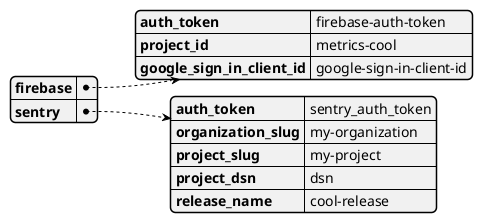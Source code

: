 @startyaml update_config_example

firebase:
    auth_token: "firebase-auth-token"
    project_id: "metrics-cool"
    google_sign_in_client_id: "google-sign-in-client-id"
sentry:
    auth_token: "sentry_auth_token"
    organization_slug: "my-organization"
    project_slug: "my-project"
    project_dsn: "dsn"
    release_name: "cool-release"

@endyaml